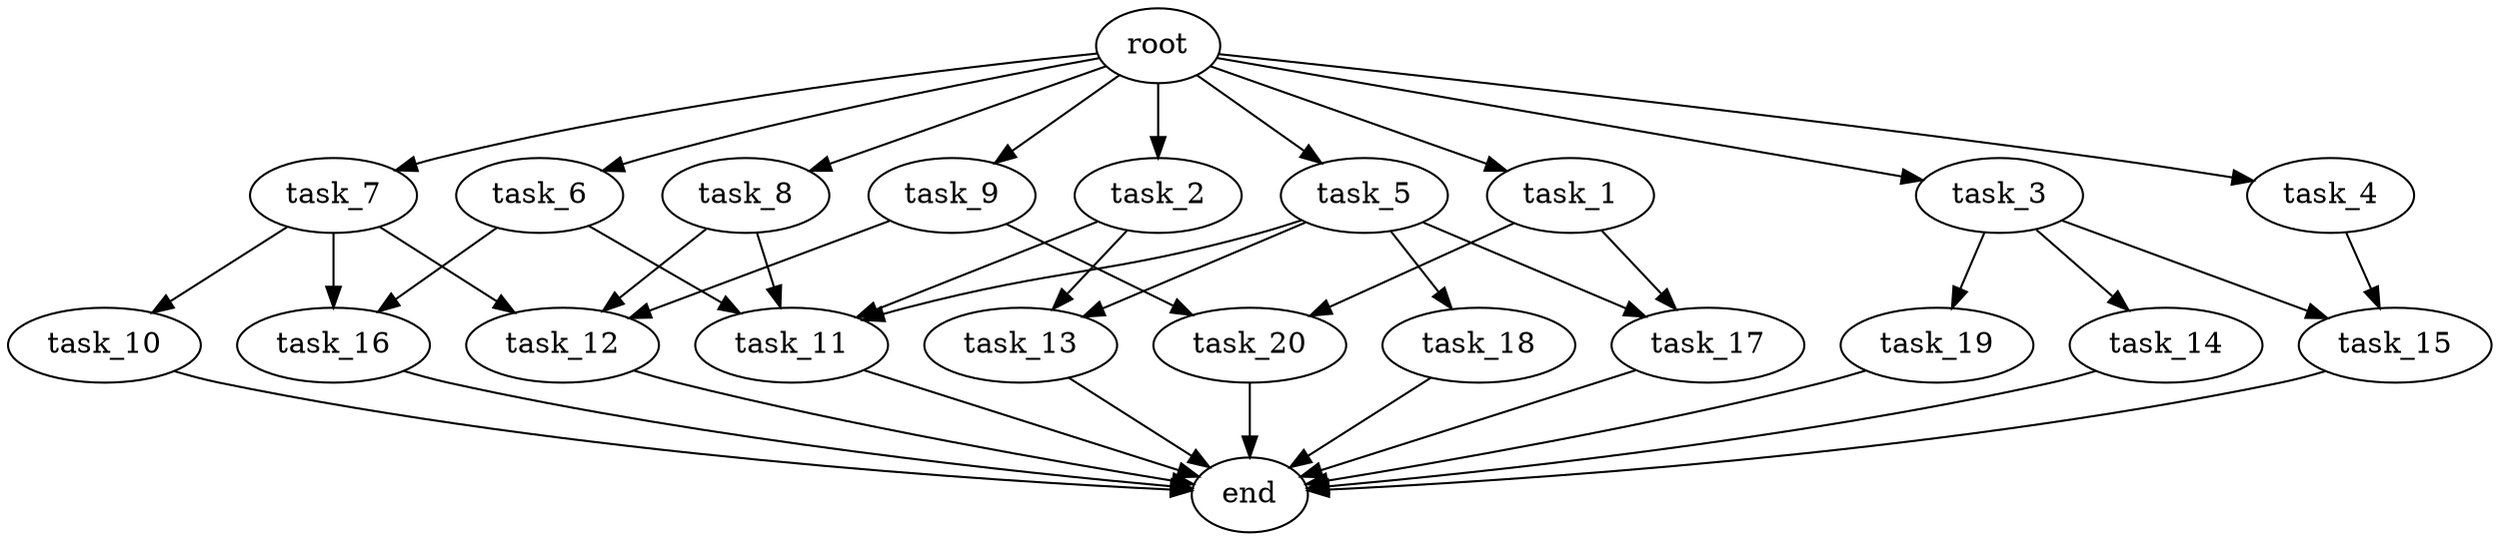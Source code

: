 digraph G {
  root [size="0.000000e+00"];
  task_1 [size="9.391540e+10"];
  task_2 [size="5.801614e+10"];
  task_3 [size="9.591078e+10"];
  task_4 [size="2.098730e+10"];
  task_5 [size="7.450422e+10"];
  task_6 [size="2.255147e+10"];
  task_7 [size="3.527764e+10"];
  task_8 [size="2.674311e+10"];
  task_9 [size="6.802587e+10"];
  task_10 [size="2.772176e+10"];
  task_11 [size="6.346284e+09"];
  task_12 [size="3.452921e+10"];
  task_13 [size="4.862783e+10"];
  task_14 [size="5.267299e+10"];
  task_15 [size="1.227972e+10"];
  task_16 [size="7.098543e+10"];
  task_17 [size="6.783405e+10"];
  task_18 [size="5.329022e+10"];
  task_19 [size="2.923351e+10"];
  task_20 [size="6.209892e+10"];
  end [size="0.000000e+00"];

  root -> task_1 [size="1.000000e-12"];
  root -> task_2 [size="1.000000e-12"];
  root -> task_3 [size="1.000000e-12"];
  root -> task_4 [size="1.000000e-12"];
  root -> task_5 [size="1.000000e-12"];
  root -> task_6 [size="1.000000e-12"];
  root -> task_7 [size="1.000000e-12"];
  root -> task_8 [size="1.000000e-12"];
  root -> task_9 [size="1.000000e-12"];
  task_1 -> task_17 [size="3.391702e+08"];
  task_1 -> task_20 [size="3.104946e+08"];
  task_2 -> task_11 [size="1.586571e+07"];
  task_2 -> task_13 [size="2.431391e+08"];
  task_3 -> task_14 [size="5.267299e+08"];
  task_3 -> task_15 [size="6.139858e+07"];
  task_3 -> task_19 [size="2.923351e+08"];
  task_4 -> task_15 [size="6.139858e+07"];
  task_5 -> task_11 [size="1.586571e+07"];
  task_5 -> task_13 [size="2.431391e+08"];
  task_5 -> task_17 [size="3.391702e+08"];
  task_5 -> task_18 [size="5.329022e+08"];
  task_6 -> task_11 [size="1.586571e+07"];
  task_6 -> task_16 [size="3.549272e+08"];
  task_7 -> task_10 [size="2.772176e+08"];
  task_7 -> task_12 [size="1.150974e+08"];
  task_7 -> task_16 [size="3.549272e+08"];
  task_8 -> task_11 [size="1.586571e+07"];
  task_8 -> task_12 [size="1.150974e+08"];
  task_9 -> task_12 [size="1.150974e+08"];
  task_9 -> task_20 [size="3.104946e+08"];
  task_10 -> end [size="1.000000e-12"];
  task_11 -> end [size="1.000000e-12"];
  task_12 -> end [size="1.000000e-12"];
  task_13 -> end [size="1.000000e-12"];
  task_14 -> end [size="1.000000e-12"];
  task_15 -> end [size="1.000000e-12"];
  task_16 -> end [size="1.000000e-12"];
  task_17 -> end [size="1.000000e-12"];
  task_18 -> end [size="1.000000e-12"];
  task_19 -> end [size="1.000000e-12"];
  task_20 -> end [size="1.000000e-12"];
}
